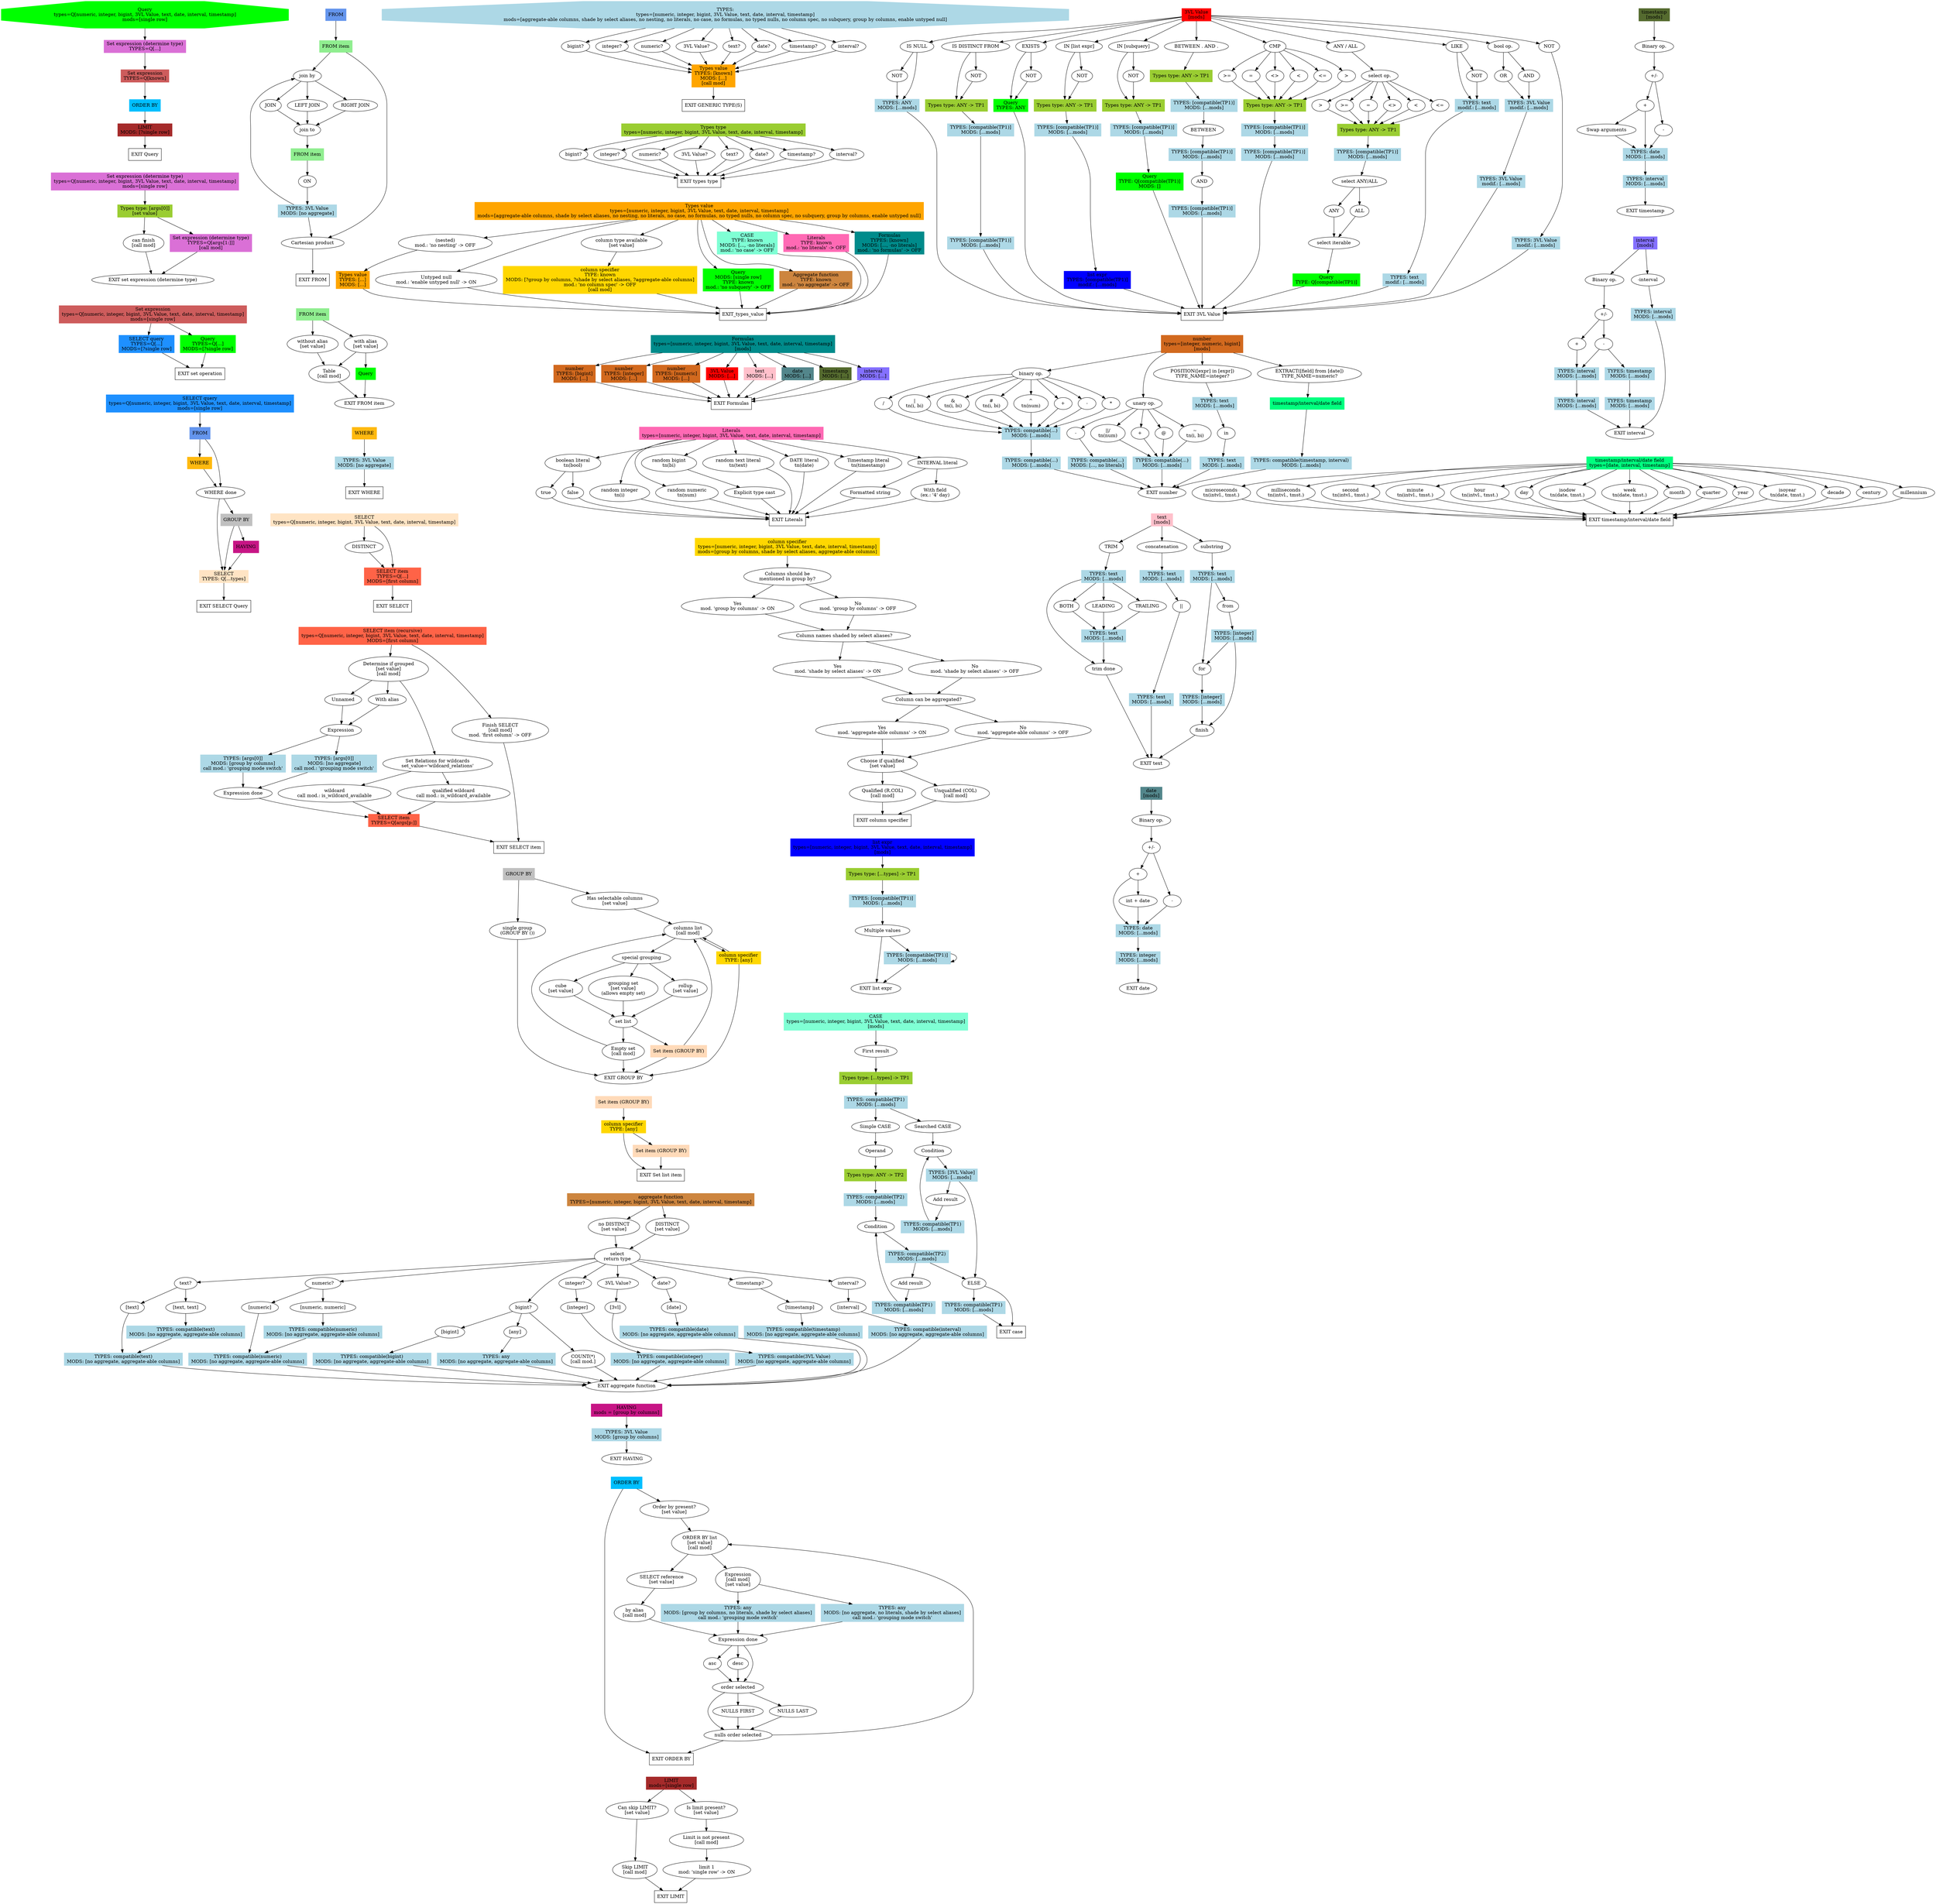 # Structure is ALWAYS as follows:
# 1. General rule is place function definitions inside their own subgraphs.
# 2. Functional node begins from the node_name node.

# 3. Function definitions & calls look as follows:
# 1) Definitions:
# subgraph def_{node_name} {
#     {node_name} [
#         TYPES="[{type_name}, ...]" (multiple type variants can be choosen, none can be choosen)
#         MODS="[{mod_name}, ...]"
#         uses_wrapped_types="true" (whether to wrap types into the subgraph's type, if subgraph has an inner type)
#         ...
#     ]
#     EXIT_{node_name} [label="EXIT {node_label}"]
#     ...
# }
# 2) Calls (execution will move to a root of a different subgraph):
#     call{caller_num}_{node_name} [
#         TYPES="[{type_name}, ...]" OR "[any]" OR "[known]" OR "[compatible]" OR "[...]" (passes all argument types further),
#         MODS="[{mod_name}, ...]" OR "[...]" (passes all argument modifiers further),
#         ...
#     ]
#
# TYPE, TYPES and MOD in definitions are only for type-checking.
# All specified types of modifiers (TYPE, TYPES, MOD) are required to be passed by caller.
# If TYPES="[any]", all types are selected.
# If TYPES="[compatible]" or TYPES="[known]", the types are popped from the reprective stacks.
# from the respective stacks

# 4. Typed node (with a question mark at the end in definition label):
# {node_name} [TYPE_NAME="type_name"]
# TYPE_NAME is the name of a type listed in function declaration.
# The node will be turned off or on respective to the types passed to function call.

# 4.1 A node with a modifier
# {node_name} [modifier="[trig_name]", modifier_mode="on"/"off"]
# if `modifier` is present in the modifiers, turn the node on or off according to the modifier_mode.

# 4.2 A node with a call modifier
# {node_name} [call_modifier="[call_trig_name]"]
# if the function corresponding to call_trig_name returns true (handler registered in code),
# the node is on. Otherwise, it is off.

# 5. Exit a callable node:
# EXIT_{node_name} [label="EXIT {node_label}"]

# 6. Call a callable node with params:
# call{caller_num}_{node_name} [TYPES={...}, MODS={...}, ...]
# ... -> call...
# there can be multiple callers, so each caller should have a unique id
# values of TYPES and MOD are exact mathes to those in definition

# 7. Call a callable node without params:
# call{caller_num}_{node_name} [...]
# ... -> call...

# 8. These are ignored:
# 1) ... -> ... [color=none]
# 2) Graphviz params in [] (label, shape...)

# 9. Define a node before referencing it:
# FROM []
# Query -> FROM

# 10. Don't do this:
# ... -> ... -> ...

# 11. subgraph ignore {} is completely ignored

# 12. Do NOT use block comments /* */

# 13 [temporary]. Mark nodes that will generate a literal value with 100%
# probability as node[literal="t"]

# 14. To use modifiers provided in arguments, mark a node with modifier="MOD. NAME", modifier_mode="off" / modifier_mode="on"

digraph G {
    subgraph def_Query {
        Query [TYPES="Q[numeric, integer, bigint, 3VL Value, text, date, interval, timestamp]", MODS="[single row]", label="Query\ntypes=Q[numeric, integer, bigint, 3VL Value, text, date, interval, timestamp]\nmods=[single row]", shape=octagon, style=filled, color=green]
        EXIT_Query [label="EXIT Query", shape=rectangle]

        call1_set_expression_determine_type [TYPES="Q[...]", label="Set expression (determine type)\nTYPES=Q[...]", shape=rectangle, color=orchid, style=filled]
        Query -> call1_set_expression_determine_type

        call0_set_expression [TYPES="Q[known]", label="Set expression\nTYPES=Q[known]", shape=rectangle, color=indianred, style=filled]
        call1_set_expression_determine_type -> call0_set_expression

        call0_ORDER_BY [label="ORDER BY", shape=rectangle, style=filled, color=deepskyblue]
        call0_set_expression -> call0_ORDER_BY

        call0_LIMIT [label="LIMIT\nMODS: [?single row]", MODS="[?single row]", shape=rectangle, style=filled, color=brown]
        call0_ORDER_BY -> call0_LIMIT
        call0_LIMIT -> EXIT_Query
    }

    subgraph def_set_expression_determine_type {
        set_expression_determine_type [TYPES="Q[numeric, integer, bigint, 3VL Value, text, date, interval, timestamp]", MODS="[single row]", label="Set expression (determine type)\ntypes=Q[numeric, integer, bigint, 3VL Value, text, date, interval, timestamp]\nmods=[single row]", shape=rectangle, style=filled, color=orchid]
        EXIT_set_expression_determine_type [label="EXIT set expression (determine type)"]

        call9_types_type [TYPES="[known]", label="Types type: [args[0]]\n[set value]", shape=rectangle, color=yellowgreen, style=filled, set_value="QueryTypeNotExhaustedValue"]
        set_expression_determine_type -> call9_types_type

        set_expression_determine_type_can_finish [label="can finish\n[call mod]", call_modifier="QueryTypeNotExhaustedModifier"]
        call9_types_type -> set_expression_determine_type_can_finish
        set_expression_determine_type_can_finish -> EXIT_set_expression_determine_type

        call0_set_expression_determine_type [TYPES="Q[known]", label="Set expression (determine type)\nTYPES=Q[args[1:]]]\n[call mod]", call_modifier="QueryTypeNotExhaustedModifier", shape=rectangle, style=filled, color=orchid]
        call9_types_type -> call0_set_expression_determine_type
        call0_set_expression_determine_type -> EXIT_set_expression_determine_type
    }

    subgraph def_set_expression {
        set_expression [TYPES="Q[numeric, integer, bigint, 3VL Value, text, date, interval, timestamp]", MODS="[single row, no union except, no intersect]", label="Set expression\ntypes=Q[numeric, integer, bigint, 3VL Value, text, date, interval, timestamp]\nmods=[single row]", shape=rectangle, style=filled, color=indianred]
        EXIT_set_expression [label="EXIT set operation", shape=rectangle]

        call0_SELECT_query [TYPES="Q[...]", MODS="[?single row]", label="SELECT query\nTYPES=Q[...]\nMODS=[?single row]", shape=rectangle, color=dodgerblue, style=filled]
        set_expression -> call0_SELECT_query
        call0_SELECT_query -> EXIT_set_expression

        call7_Query [TYPES="Q[...]", MODS="[?single row]", label="Query\nTYPES=Q[...]\nMODS=[?single row]", shape=rectangle, style=filled, color=green]
        set_expression -> call7_Query
        call7_Query -> EXIT_set_expression

        // // manage operation precedence entirely in graph:
        // // if we have union or except, we forbid [union, except] on the right.
        // // Only intersect is stronger and can be placed on the right, but left can have anything
        // // if we have intersect, none are stronger, so we forbid [union, except, intersect] on the right
        // // and [union, except] on the left, since intersect can still be placed on the left.

        // // leftmost query type is returned as a result.

        // set_expression_set_operation [label="Set operation\nmod.: 'single row' -> OFF", modifier="single row", modifier_mode="off"]
        // set_expression -> set_expression_set_operation

        // call5_Query [TYPES="Q[...]", label="Query\nTYPES=Q[...]", shape=rectangle, style=filled, color=green]
        // call6_Query [TYPES="Q[...]", label="Query\nTYPES=Q[...]", shape=rectangle, style=filled, color=green]
        // call5_Query -> call6_Query
        // call6_Query -> EXIT_set_expression

        // call3_set_expression [TYPES="Q[...]", MODS="[no union except]" label="Set operation\nTYPES=Q[...]\nMODS=[no union except]", shape=rectangle, color=indianred, style=filled]
        // call3_set_expression -> call6_Query
        // call4_set_expression [TYPES="Q[...]", MODS="[no union except, no intersect]", label="Set operation\nTYPES=Q[...]\nMODS=[no union except, no intersect]", shape=rectangle, color=indianred, style=filled]
        // call3_set_expression -> call4_set_expression
        // call4_set_expression -> EXIT_set_expression

        // query_set_op_intersect [label="intersect\nmod.: 'no intersect' -> OFF", modifier="no intersect", modifier_mode="off"]
        // set_expression_set_operation -> query_set_op_intersect
        // query_set_op_intersect -> call3_set_expression
        // query_set_op_intersect -> call5_Query

        // call2_set_expression [TYPES="Q[...]", MODS="[]" label="Set operation\nTYPES=Q[...]\nMODS=[]", shape=rectangle, color=indianred, style=filled]
        // call2_set_expression -> call6_Query
        // call5_set_expression [TYPES="Q[...]", MODS="[no union except]", label="Set operation\nTYPES=Q[...]\nMODS=[no union except]", shape=rectangle, color=indianred, style=filled]
        // call2_set_expression -> call5_set_expression
        // call5_set_expression -> EXIT_set_expression

        // query_set_op_union [label="union\nmod.: 'no union except' -> OFF", modifier="no union except", modifier_mode="off"]
        // set_expression_set_operation -> query_set_op_union
        // query_set_op_union -> call2_set_expression
        // query_set_op_union -> call5_Query

        // query_set_op_except [label="except\nmod.: 'no union except' -> OFF", modifier="no union except", modifier_mode="off"]
        // set_expression_set_operation -> query_set_op_except
        // query_set_op_except -> call2_set_expression
        // query_set_op_except -> call5_Query

        // query_set_op_intersect -> set_expression_set_operation_select_exprs
        // set_expression_set_operation -> query_set_op_union
        // query_set_op_union -> set_expression_set_operation_select_exprs
        // set_expression_set_operation -> query_set_op_except
        // query_set_op_except -> set_expression_set_operation_select_exprs
    }

    subgraph def_SELECT_query {
        SELECT_query [TYPES="Q[numeric, integer, bigint, 3VL Value, text, date, interval, timestamp]", MODS="[single row]", label="SELECT query\ntypes=Q[numeric, integer, bigint, 3VL Value, text, date, interval, timestamp]\nmods=[single row]", shape=rectangle, style=filled, color=dodgerblue]
        EXIT_SELECT_query [label="EXIT SELECT Query", shape=rectangle]

        call0_FROM [label="FROM", shape=rectangle, color=cornflowerblue, style=filled]
        SELECT_query -> call0_FROM

        call0_WHERE [label="WHERE", shape=rectangle, style=filled, color=darkgoldenrod1]
        call0_FROM -> call0_WHERE

        WHERE_done [label="WHERE done"]
        call0_FROM -> WHERE_done
        call0_WHERE -> WHERE_done

        call0_SELECT [label="SELECT\nTYPES: Q[...types]", TYPES="Q[...]", shape=rectangle, style=filled, color=bisque]
        WHERE_done -> call0_SELECT
        call0_SELECT -> EXIT_SELECT_query
        
        call0_GROUP_BY [label="GROUP BY", shape=rectangle, style=filled, color=gray]
        WHERE_done -> call0_GROUP_BY
        call0_GROUP_BY -> call0_SELECT

        call0_HAVING [label="HAVING", shape=rectangle, style=filled, color=mediumvioletred]
        call0_GROUP_BY -> call0_HAVING
        call0_HAVING -> call0_SELECT
    }

    subgraph def_FROM {
        FROM [shape=rectangle, color=cornflowerblue, style=filled]
        EXIT_FROM [label="EXIT FROM", shape=rectangle]

        // FROM -> EXIT_FROM

        call0_FROM_item [label="FROM item", shape=rectangle, style=filled, color=lightgreen]
        FROM -> call0_FROM_item

        FROM_join_by [label="join by"]
        call0_FROM_item -> FROM_join_by

        FROM_join_to [label="join to"]

        FROM_join_join [label="JOIN"]
        FROM_join_by -> FROM_join_join
        FROM_join_join -> FROM_join_to
        FROM_left_join [label="LEFT JOIN"]
        FROM_join_by -> FROM_left_join
        FROM_left_join -> FROM_join_to
        FROM_right_join [label="RIGHT JOIN"]
        FROM_join_by -> FROM_right_join
        FROM_right_join -> FROM_join_to
        // Reason for turning off: FULL JOIN is only supported with merge-joinable or hash-joinable join conditions
        // To turn this on, you have to provide 'no subquery' and possibly other mods to 'on' in case of full outer join
        // FROM_full_join [label="FULL JOIN"]
        // FROM_join_by -> FROM_full_join
        // FROM_full_join -> FROM_join_to

        FROM_join_on [label="ON"]
        call1_FROM_item [label="FROM item", shape=rectangle, style=filled, color=lightgreen]
        FROM_join_to -> call1_FROM_item
        call1_FROM_item -> FROM_join_on

        call83_types [TYPES="[3VL Value]", MODS="[no aggregate]", label="TYPES: 3VL Value\nMODS: [no aggregate]", shape=rectangle, style=filled, color=lightblue]
        FROM_join_on -> call83_types
        call83_types -> FROM_join_by

        FROM_cartesian_product [label="Cartesian product"]
        FROM_cartesian_product -> EXIT_FROM
        call0_FROM_item -> FROM_cartesian_product
        // FROM_cartesian_product -> call0_FROM_item
        call83_types -> FROM_cartesian_product
    }

    subgraph def_FROM_item {
        FROM_item [label="FROM item", shape=rectangle, style=filled, color=lightgreen]
        EXIT_FROM_item [label="EXIT FROM item"]

        FROM_item_alias [label="with alias\n[set value]", set_value="available_table_names"]
        FROM_item -> FROM_item_alias

        FROM_item_no_alias [label="without alias\n[set value]", set_value="available_table_names"]
        FROM_item -> FROM_item_no_alias

        FROM_item_table [label="Table\n[call mod]", call_modifier="from_table_names_available"]
        FROM_item_no_alias -> FROM_item_table
        FROM_item_alias -> FROM_item_table
        FROM_item_table -> EXIT_FROM_item

        call0_Query [label="Query", shape=rectangle, TYPES="Q[any]", MODS="[]", style=filled, color=green]
        FROM_item_alias -> call0_Query
        call0_Query -> EXIT_FROM_item
    }

    subgraph def_WHERE {
        WHERE [label="WHERE", shape=rectangle, style=filled, color=darkgoldenrod1]
        EXIT_WHERE [label="EXIT WHERE", shape=rectangle]

        call53_types [TYPES="[3VL Value]", MODS="[no aggregate]", label="TYPES: 3VL Value\nMODS: [no aggregate]", shape=rectangle, style=filled, color=lightblue]
        WHERE -> call53_types
        call53_types -> EXIT_WHERE
    }

    subgraph def_SELECT {
        SELECT [TYPES="Q[numeric, integer, bigint, 3VL Value, text, date, interval, timestamp]", MODS="[]", label="SELECT\ntypes=Q[numeric, integer, bigint, 3VL Value, text, date, interval, timestamp]", shape=rectangle, style=filled, color=bisque]
        EXIT_SELECT [label="EXIT SELECT", shape=rectangle]

        SELECT_DISTINCT [label="DISTINCT"]
        SELECT -> SELECT_DISTINCT

        call0_SELECT_item [TYPES="Q[...]", MODS="[first column]", label="SELECT item\nTYPES=Q[...]\nMODS=[first column]", shape=rectangle, style=filled, color=tomato]

        SELECT_DISTINCT -> call0_SELECT_item
        SELECT -> call0_SELECT_item

        call0_SELECT_item -> EXIT_SELECT
    }

    subgraph def_SELECT_item {
        SELECT_item [TYPES="Q[numeric, integer, bigint, 3VL Value, text, date, interval, timestamp]", MODS="[first column]", label="SELECT item (recursive)\ntypes=Q[numeric, integer, bigint, 3VL Value, text, date, interval, timestamp]\nMODS=[first column]", shape=rectangle, style=filled, color=tomato]
        EXIT_SELECT_item [label="EXIT SELECT item", shape=rectangle]

        SELECT_item_grouping_enabled [label="Determine if grouped\n[set value]\n[call mod]", set_value="grouping_enabled", call_modifier="CanAddMoreColumnsModifier"]
        SELECT_item -> SELECT_item_grouping_enabled

        SELECT_item_can_finish [label="Finish SELECT\n[call mod]\nmod. 'first column' -> OFF", call_modifier="CanAddMoreColumnsModifier", modifier="first column", modifier_mode="off"]
        SELECT_item -> SELECT_item_can_finish
        SELECT_item_can_finish -> EXIT_SELECT_item

        // no longer the first column
        call1_SELECT_item [TYPES="Q[known]", MODS="[]", label="SELECT item\nTYPES=Q[args[p:]]", shape=rectangle, style=filled, color=tomato]
        call1_SELECT_item -> EXIT_SELECT_item

        SELECT_unnamed_expr [label="Unnamed"]
        SELECT_expr_with_alias [label="With alias"]
        SELECT_item_grouping_enabled -> SELECT_unnamed_expr
        SELECT_item_grouping_enabled -> SELECT_expr_with_alias

        select_expr [label="Expression"]
        SELECT_unnamed_expr -> select_expr
        SELECT_expr_with_alias -> select_expr
        select_expr_done [label="Expression done"]
        select_expr_done -> call1_SELECT_item
        call73_types [label="TYPES: [args[0]]\nMODS: [group by columns]\ncall mod.: 'grouping mode switch'", TYPES="[known]", MODS="[group by columns]", call_modifier="grouping mode switch", shape=rectangle, style=filled, color=lightblue]
        select_expr -> call73_types
        call73_types -> select_expr_done
        call54_types [label="TYPES: [args[0]]\nMODS: [no aggregate]\ncall mod.: 'grouping mode switch'", TYPES="[known]", MODS="[no aggregate]", call_modifier="grouping mode switch", shape=rectangle, style=filled, color=lightblue]
        select_expr -> call54_types
        call54_types -> select_expr_done

        SELECT_tables_eligible_for_wildcard [label="Set Relations for wildcards\nset_value='wildcard_relations'", set_value="wildcard_relations"]
        SELECT_item_grouping_enabled -> SELECT_tables_eligible_for_wildcard

        SELECT_wildcard [label="wildcard\ncall mod.: is_wildcard_available", call_modifier="is_wildcard_available"]
        SELECT_tables_eligible_for_wildcard -> SELECT_wildcard
        SELECT_wildcard -> call1_SELECT_item

        SELECT_qualified_wildcard [label="qualified wildcard\ncall mod.: is_wildcard_available", call_modifier="is_wildcard_available"]
        SELECT_tables_eligible_for_wildcard -> SELECT_qualified_wildcard
        SELECT_qualified_wildcard -> call1_SELECT_item
    }

    subgraph def_GROUP_BY {
        GROUP_BY [label="GROUP BY", shape=rectangle, style=filled, color=gray]
        EXIT_GROUP_BY [label="EXIT GROUP BY"]

        group_by_single_group [label="single group\n(GROUP BY ())"]
        GROUP_BY -> group_by_single_group
        group_by_single_group -> EXIT_GROUP_BY

        has_accessible_columns [label="Has selectable columns\n[set value]", set_value="has_accessible_cols"]
        GROUP_BY -> has_accessible_columns
        grouping_column_list [label="columns list\n[call mod]", call_modifier="has_accessible_cols_mod"]
        has_accessible_columns -> grouping_column_list

        call1_column_spec [TYPES="[any]", MODS="[]", label="column specifier\nTYPE: [any]", shape=rectangle, style=filled, color=gold]
        grouping_column_list -> call1_column_spec
        call1_column_spec -> grouping_column_list
        call1_column_spec -> EXIT_GROUP_BY

        special_grouping [label="special grouping"]
        grouping_column_list -> special_grouping
        set_list [label="set list"]
        set_list_empty_allowed [label="Empty set\n[call mod]", call_modifier="empty set allowed"]
        set_list -> set_list_empty_allowed
        // set_list_empty_allowed -> set_list
        set_list_empty_allowed -> grouping_column_list
        set_list_empty_allowed -> EXIT_GROUP_BY

        grouping_rollup [label="rollup\n[set value]", set_value="is_grouping_sets"]
        special_grouping -> grouping_rollup
        grouping_rollup -> set_list

        grouping_cube [label="cube\n[set value]", set_value="is_grouping_sets"]
        special_grouping -> grouping_cube
        grouping_cube -> set_list

        grouping_set [label="grouping set\n[set value]\n(allows empty set)", set_value="is_grouping_sets"]
        special_grouping -> grouping_set
        grouping_set -> set_list

        call1_set_item [label="Set item (GROUP BY)", shape=rectangle, style=filled, color=peachpuff]
        set_list -> call1_set_item
        // call1_set_item -> set_list
        call1_set_item -> EXIT_GROUP_BY
        call1_set_item -> grouping_column_list
    }

    subgraph def_set_item {
        set_item [label="Set item (GROUP BY)", shape=rectangle, style=filled, color=peachpuff]
        EXIT_set_item [label="EXIT Set list item", shape=rectangle]
        
        call2_column_spec [TYPES="[any]", MODS="[]", label="column specifier\nTYPE: [any]", shape=rectangle, style=filled, color=gold]
        set_item -> call2_column_spec
        call2_column_spec -> EXIT_set_item

        call0_set_item [label="Set item (GROUP BY)", shape=rectangle, style=filled, color=peachpuff]
        call2_column_spec -> call0_set_item
        call0_set_item -> EXIT_set_item
    }

    subgraph def_aggregate_function {
        aggregate_function [TYPES="[numeric, integer, bigint, 3VL Value, text, date, interval, timestamp]", label="aggregate function\nTYPES=[numeric, integer, bigint, 3VL Value, text, date, interval, timestamp]", shape=rectangle, style=filled, color=peru]
        EXIT_aggregate_function [label="EXIT aggregate function"]

        aggregate_select_return_type [label="select\nreturn type"]
        aggregate_not_distinct[label="no DISTINCT\n[set value]", set_value="distinct_aggr"]
        aggregate_function -> aggregate_not_distinct
        aggregate_not_distinct -> aggregate_select_return_type
        aggregate_distinct[label="DISTINCT\n[set value]", set_value="distinct_aggr"]
        aggregate_function -> aggregate_distinct
        aggregate_distinct -> aggregate_select_return_type


        aggregate_select_type_text[TYPE_NAME="text", label="text?"]
        aggregate_select_return_type -> aggregate_select_type_text

        arg_single_text [label="[text]"]
        aggregate_select_type_text -> arg_single_text
        call63_types [TYPES="[compatible]", label="TYPES: compatible(text)\nMODS: [no aggregate, aggregate-able columns]", MODS="[no aggregate, aggregate-able columns]", shape=rectangle, style=filled, color=lightblue]
        arg_single_text -> call63_types
        call63_types -> EXIT_aggregate_function

        arg_double_text [label="[text, text]"]
        call74_types [TYPES="[compatible]", label="TYPES: compatible(text)\nMODS: [no aggregate, aggregate-able columns]", MODS="[no aggregate, aggregate-able columns]", shape=rectangle, style=filled, color=lightblue]
        aggregate_select_type_text -> arg_double_text
        arg_double_text -> call74_types
        call74_types -> call63_types


        aggregate_select_type_numeric[TYPE_NAME="numeric", label="numeric?"]
        aggregate_select_return_type -> aggregate_select_type_numeric

        arg_single_numeric [label="[numeric]"]
        aggregate_select_type_numeric -> arg_single_numeric
        call66_types [TYPES="[compatible]", label="TYPES: compatible(numeric)\nMODS: [no aggregate, aggregate-able columns]", MODS="[no aggregate, aggregate-able columns]", shape=rectangle, style=filled, color=lightblue]
        arg_single_numeric -> call66_types
        call66_types -> EXIT_aggregate_function
        
        arg_double_numeric [label="[numeric, numeric]"]
        aggregate_select_type_numeric -> arg_double_numeric   
        call68_types[TYPES="[compatible]", label="TYPES: compatible(numeric)\nMODS: [no aggregate, aggregate-able columns]", MODS="[no aggregate, aggregate-able columns]", shape=rectangle, style=filled, color=lightblue]
        arg_double_numeric -> call68_types
        call68_types -> call66_types


        aggregate_select_type_bigint[TYPE_NAME="bigint", label="bigint?"]
        aggregate_select_return_type -> aggregate_select_type_bigint

        arg_bigint [label="[bigint]"]
        aggregate_select_type_bigint -> arg_bigint
        call75_types [TYPES="[compatible]", label="TYPES: compatible(bigint)\nMODS: [no aggregate, aggregate-able columns]", MODS="[no aggregate, aggregate-able columns]", shape=rectangle, style=filled, color=lightblue]
        arg_bigint -> call75_types
        call75_types -> EXIT_aggregate_function

        arg_bigint_any [label="[any]"]
        aggregate_select_type_bigint -> arg_bigint_any
        call65_types [TYPES="[any]", label="TYPES: any\nMODS: [no aggregate, aggregate-able columns]", MODS="[no aggregate, aggregate-able columns]", shape=rectangle, style=filled, color=lightblue]
        arg_bigint_any -> call65_types
        call65_types -> EXIT_aggregate_function

        arg_star [label="COUNT(*)\n[call mod.]", call_modifier="distinct_aggr_mod"]
        aggregate_select_type_bigint -> arg_star
        arg_star -> EXIT_aggregate_function


        aggregate_select_type_integer[TYPE_NAME="integer", label="integer?"]
        aggregate_select_return_type -> aggregate_select_type_integer

        arg_integer [label="[integer]"]
        aggregate_select_type_integer -> arg_integer
        call71_types [TYPES="[compatible]", label="TYPES: compatible(integer)\nMODS: [no aggregate, aggregate-able columns]", MODS="[no aggregate, aggregate-able columns]", shape=rectangle, style=filled, color=lightblue]
        arg_integer -> call71_types
        call71_types -> EXIT_aggregate_function


        aggregate_select_type_bool[TYPE_NAME="3VL Value", label="3VL Value?"]
        aggregate_select_return_type -> aggregate_select_type_bool

        arg_single_3vl [label="[3vl]"]
        aggregate_select_type_bool -> arg_single_3vl
        call64_types [TYPES="[compatible]", label="TYPES: compatible(3VL Value)\nMODS: [no aggregate, aggregate-able columns]", MODS="[no aggregate, aggregate-able columns]", shape=rectangle, style=filled, color=lightblue]
        arg_single_3vl -> call64_types
        call64_types -> EXIT_aggregate_function


        aggregate_select_type_date [TYPE_NAME="date", label="date?"]
        aggregate_select_return_type -> aggregate_select_type_date

        arg_date [label="[date]"]
        aggregate_select_type_date -> arg_date
        call72_types [TYPES="[compatible]", label="TYPES: compatible(date)\nMODS: [no aggregate, aggregate-able columns]", MODS="[no aggregate, aggregate-able columns]", shape=rectangle, style=filled, color=lightblue]
        arg_date -> call72_types
        call72_types -> EXIT_aggregate_function


        aggregate_select_type_timestamp [TYPE_NAME="timestamp", label="timestamp?"]
        aggregate_select_return_type -> aggregate_select_type_timestamp

        arg_timestamp [label="[timestamp]"]
        aggregate_select_type_timestamp -> arg_timestamp
        call96_types [TYPES="[compatible]", label="TYPES: compatible(timestamp)\nMODS: [no aggregate, aggregate-able columns]", MODS="[no aggregate, aggregate-able columns]", shape=rectangle, style=filled, color=lightblue]
        arg_timestamp -> call96_types
        call96_types -> EXIT_aggregate_function


        aggregate_select_type_interval [TYPE_NAME="interval", label="interval?"]
        aggregate_select_return_type -> aggregate_select_type_interval

        arg_interval [label="[interval]"]
        aggregate_select_type_interval -> arg_interval
        call90_types [TYPES="[compatible]", label="TYPES: compatible(interval)\nMODS: [no aggregate, aggregate-able columns]", MODS="[no aggregate, aggregate-able columns]", shape=rectangle, style=filled, color=lightblue]
        arg_interval -> call90_types
        call90_types -> EXIT_aggregate_function
    }

    subgraph def_HAVING {
        HAVING [label="HAVING\nmods = [group by columns]", MODS="[group by columns]", shape=rectangle, style=filled, color=mediumvioletred]
        EXIT_HAVING [label="EXIT HAVING"]

        call45_types [TYPES="[3VL Value]", MODS="[group by columns]", label="TYPES: 3VL Value\nMODS: [group by columns]", shape=rectangle, style=filled, color=lightblue]
        HAVING -> call45_types
        call45_types -> EXIT_HAVING
    }

    subgraph def_ORDER_BY {
        ORDER_BY [label="ORDER BY", shape=rectangle, style=filled, color=deepskyblue]
        EXIT_ORDER_BY [label="EXIT ORDER BY", shape=rectangle]

        ORDER_BY -> EXIT_ORDER_BY

        // order by basically functions like SELECT w/o aliases
        // but no literals are allowed, and you also can
        // reference SELECT by aliases/numbers, and the priority
        // is on the SELECT, when ambiguous between select and from.

        // new state that set the value "OrderByPresentValue"
        // order_by_list should have modifier "OrderByPresentModifier"

        order_by_order_by_present [label="Order by present?\n[set value]", set_value="OrderByPresentValue"]
        ORDER_BY -> order_by_order_by_present

        order_by_list [label="ORDER BY list\n[set value]\n[call mod]", set_value="select_is_not_distinct", call_modifier="OrderByPresentModifier"]
        order_by_order_by_present -> order_by_list
        order_by_expr_done [label="Expression done"]

        order_by_select_reference [label="SELECT reference\n[set value]", set_value="select_has_accessible_columns"]
        order_by_list -> order_by_select_reference
        order_by_select_reference_by_alias [label="by alias\n[call mod]", call_modifier="select_has_accessible_columns_mod"]
        order_by_select_reference -> order_by_select_reference_by_alias
        order_by_select_reference_by_alias -> order_by_expr_done

        order_by_expr [label="Expression\n[call mod]\n[set value]", call_modifier="select_is_not_distinct_mod", set_value="grouping_enabled"]
        order_by_list -> order_by_expr

        call84_types [label="TYPES: any\nMODS: [group by columns, no literals, shade by select aliases]\ncall mod.: 'grouping mode switch'", TYPES="[any]", MODS="[group by columns, no literals, shade by select aliases]", call_modifier="grouping mode switch", shape=rectangle, style=filled, color=lightblue]
        order_by_expr -> call84_types
        call84_types -> order_by_expr_done
        call85_types [label="TYPES: any\nMODS: [no aggregate, no literals, shade by select aliases]\ncall mod.: 'grouping mode switch'", TYPES="[any]", MODS="[no aggregate, no literals, shade by select aliases]", call_modifier="grouping mode switch", shape=rectangle, style=filled, color=lightblue]
        order_by_expr -> call85_types
        call85_types -> order_by_expr_done

        order_by_order_selected [label="order selected"]
        order_by_expr_done -> order_by_order_selected
        order_by_asc [label="asc"]
        order_by_expr_done -> order_by_asc
        order_by_asc -> order_by_order_selected
        order_by_desc [label="desc"]
        order_by_expr_done -> order_by_desc
        order_by_desc -> order_by_order_selected

        order_by_nulls_order_selected [label="nulls order selected"]
        order_by_order_selected -> order_by_nulls_order_selected
        order_by_nulls_order_selected -> order_by_list
        order_by_nulls_order_selected -> EXIT_ORDER_BY
        order_by_nulls_first [label="NULLS FIRST"]
        order_by_order_selected -> order_by_nulls_first
        order_by_nulls_first -> order_by_nulls_order_selected
        order_by_nulls_last [label="NULLS LAST"]
        order_by_order_selected -> order_by_nulls_last
        order_by_nulls_last -> order_by_nulls_order_selected
    }

    subgraph def_LIMIT {
        LIMIT [MODS="[single row]", label="LIMIT\nmods=[single row]", shape=rectangle, style=filled, color=brown]
        EXIT_LIMIT [label="EXIT LIMIT", shape=rectangle]

        query_can_skip_limit_set_val [label="Can skip LIMIT?\n[set value]", set_value="can_skip_limit"]
        LIMIT -> query_can_skip_limit_set_val
        query_can_skip_limit [label="Skip LIMIT\n[call mod]", call_modifier="can_skip_limit_mod"]
        query_can_skip_limit_set_val -> query_can_skip_limit
        query_can_skip_limit -> EXIT_LIMIT

        is_limit_present [label="Is limit present?\n[set value]", set_value="LimitIsNotPresentValue"]
        LIMIT -> is_limit_present
        limit_not_present [label="Limit is not present\n[call mod]", call_modifier="LimitIsNotPresentModifier"]
        is_limit_present -> limit_not_present

        single_row_true [label="limit 1\nmod: 'single row' -> ON", modifier="single row", modifier_mode="on"]
        limit_not_present -> single_row_true
        single_row_true -> EXIT_LIMIT

        // limit_num [label="limit [num]\nmod: 'single row' -> OFF", modifier="single row", modifier_mode="off"]
        // limit_not_present -> limit_num
        // call52_types [TYPES="[integer, numeric, bigint]", MODS="[no column spec, no aggregate]", label="TYPES: [integer, numeric, bigint]\nMODS: [no column spec, no aggregate]", shape=rectangle, style=filled, color=lightblue]
        // limit_num -> call52_types
        // call52_types -> EXIT_LIMIT
    }

    subgraph def_types {
        types [TYPES="[numeric, integer, bigint, 3VL Value, text, date, interval, timestamp]", MODS="[aggregate-able columns, shade by select aliases, no nesting, no literals, no case, no formulas, no typed nulls, no column spec, no subquery, group by columns, enable untyped null, no aggregate]", label="TYPES:\ntypes=[numeric, integer, bigint, 3VL Value, text, date, interval, timestamp]\nmods=[aggregate-able columns, shade by select aliases, no nesting, no literals, no case, no formulas, no typed nulls, no column spec, no subquery, group by columns, enable untyped null]", shape=octagon, style=filled, color=lightblue]
        EXIT_types [label="EXIT GENERIC TYPE(S)", shape=rectangle]

        call0_types_value [TYPES="[known]", MODS="[...]", label="Types value\nTYPES: [known]\nMODS: [...]\n[call mod]", call_modifier="is_column_type_available_gate", shape=rectangle, style=filled, color=orange]
        call0_types_value -> EXIT_types

        types_select_type_bigint[TYPE_NAME="bigint", label="bigint?", set_value="is_column_type_available_val"]
        types -> types_select_type_bigint
        types_select_type_bigint -> call0_types_value

        types_select_type_integer[TYPE_NAME="integer", label="integer?", set_value="is_column_type_available_val"]
        types -> types_select_type_integer
        types_select_type_integer -> call0_types_value

        types_select_type_numeric[TYPE_NAME="numeric", label="numeric?", set_value="is_column_type_available_val"]
        types -> types_select_type_numeric
        types_select_type_numeric -> call0_types_value

        types_select_type_3vl[TYPE_NAME="3VL Value", label="3VL Value?", set_value="is_column_type_available_val"]
        types -> types_select_type_3vl
        types_select_type_3vl -> call0_types_value

        types_select_type_text[TYPE_NAME="text", label="text?", set_value="is_column_type_available_val"]
        types -> types_select_type_text
        types_select_type_text -> call0_types_value

        types_select_type_date[TYPE_NAME="date", label="date?", set_value="is_column_type_available_val"]
        types -> types_select_type_date
        types_select_type_date -> call0_types_value

        types_select_type_timestamp[TYPE_NAME="timestamp", label="timestamp?", set_value="is_column_type_available_val"]
        types -> types_select_type_timestamp
        types_select_type_timestamp -> call0_types_value

        types_select_type_interval[TYPE_NAME="interval", label="interval?", set_value="is_column_type_available_val"]
        types -> types_select_type_interval
        types_select_type_interval -> call0_types_value
    }

    subgraph def_types_type {
        types_type [TYPES="[numeric, integer, bigint, 3VL Value, text, date, interval, timestamp]", label="Types type\ntypes=[numeric, integer, bigint, 3VL Value, text, date, interval, timestamp]", shape=rectangle, style=filled, color=yellowgreen]
        EXIT_types_type [label="EXIT types type", shape=rectangle]

        types_type_bigint[TYPE_NAME="bigint", label="bigint?"]
        types_type -> types_type_bigint
        types_type_bigint -> EXIT_types_type

        types_type_integer[TYPE_NAME="integer", label="integer?"]
        types_type -> types_type_integer
        types_type_integer -> EXIT_types_type

        types_type_numeric[TYPE_NAME="numeric", label="numeric?"]
        types_type -> types_type_numeric
        types_type_numeric -> EXIT_types_type

        types_type_3vl[TYPE_NAME="3VL Value", label="3VL Value?"]
        types_type -> types_type_3vl
        types_type_3vl -> EXIT_types_type

        types_type_text[TYPE_NAME="text", label="text?"]
        types_type -> types_type_text
        types_type_text -> EXIT_types_type

        types_type_date[TYPE_NAME="date", label="date?"]
        types_type -> types_type_date
        types_type_date -> EXIT_types_type

        types_type_timestamp[TYPE_NAME="timestamp", label="timestamp?"]
        types_type -> types_type_timestamp
        types_type_timestamp -> EXIT_types_type

        types_type_interval[TYPE_NAME="interval", label="interval?"]
        types_type -> types_type_interval
        types_type_interval -> EXIT_types_type
    }

    subgraph def_types_value {
        types_value [TYPES="[numeric, integer, bigint, 3VL Value, text, date, interval, timestamp]", MODS="[aggregate-able columns, shade by select aliases, no nesting, no literals, no case, no formulas, no typed nulls, no column spec, no subquery, group by columns, enable untyped null, no aggregate]", label="Types value\ntypes=[numeric, integer, bigint, 3VL Value, text, date, interval, timestamp]\nmods=[aggregate-able columns, shade by select aliases, no nesting, no literals, no case, no formulas, no typed nulls, no column spec, no subquery, group by columns, enable untyped null]", shape=rectangle, style=filled, color=orange]
        EXIT_types_value [shape=rectangle]

        types_value_nested [label="(nested)\nmod.: 'no nesting' -> OFF", modifier="no nesting", modifier_mode="off"]
        types_value -> types_value_nested
        call1_types_value [TYPES="[...]", MODS="[...]", label="Types value\nTYPES: [...]\nMODS: [...]", shape=rectangle, style=filled, color=orange]
        types_value_nested -> call1_types_value
        call1_types_value -> EXIT_types_value

        types_value_null [label="Untyped null\nmod.: 'enable untyped null' -> ON", modifier="enable untyped null", modifier_mode="on"]
        types_value -> types_value_null
        types_value_null -> EXIT_types_value

        // types_value_typed_null [label="Typed null\nmod.: 'no typed nulls' -> OFF", modifier="no typed nulls", modifier_mode="off"]
        // types_value -> types_value_typed_null
        // types_value_typed_null -> EXIT_types_value

        column_type_available [label="column type available\n[set value]", set_value="is_column_type_available_val"]
        types_value -> column_type_available
        call0_column_spec [TYPES="[known]", MODS="[?group by columns, ?shade by select aliases, ?aggregate-able columns]", modifier="no column spec", modifier_mode="off", call_modifier="is_column_type_available_gate", label="column specifier\nTYPE: known\nMODS: [?group by columns, ?shade by select aliases, ?aggregate-able columns]\nmod.: 'no column spec' -> OFF\n[call mod]", shape=rectangle, style=filled, color=gold]
        column_type_available -> call0_column_spec
        call0_column_spec -> EXIT_types_value

        call1_Query [TYPES="Q[known]", MODS="[single row]", label="Query\nMODS: [single row]\nTYPE: known\nmod.: 'no subquery' -> OFF", modifier="no subquery", modifier_mode="off", shape=rectangle, style=filled, color=green]
        types_value -> call1_Query
        call1_Query -> EXIT_types_value

        call0_aggregate_function [TYPES="[known]", modifier="no aggregate", modifier_mode="off", label="Aggregate function\nTYPE: known\nmod.: 'no aggregate' -> OFF", shape=rectangle, style=filled, color=peru]
        types_value -> call0_aggregate_function
        call0_aggregate_function -> EXIT_types_value

        call0_case [TYPES="[known]", MODS="[..., -no literals]", modifier="no case", modifier_mode="off", label="CASE\nTYPE: known\nMODS: [..., -no literals]\nmod.: 'no case' -> OFF", shape=rectangle, style=filled, color=aquamarine]
        types_value -> call0_case
        call0_case -> EXIT_types_value

        call0_literals [TYPES="[known]", modifier="no literals", modifier_mode="off", label="Literals\nTYPE: known\nmod.: 'no literals' -> OFF", shape=rectangle, style=filled, color=hotpink]
        types_value -> call0_literals
        call0_literals -> EXIT_types_value

        call0_formulas [TYPES="[known]", MODS="[..., -no literals]", modifier="no formulas", modifier_mode="off", label="Formulas\nTYPES: [known]\nMODS: [..., -no literals]\nmod.: 'no formulas' -> OFF", shape=rectangle, style=filled, color=darkcyan]
        types_value -> call0_formulas
        call0_formulas -> EXIT_types_value
    }

    subgraph def_formulas {
        formulas [label="Formulas\ntypes=[numeric, integer, bigint, 3VL Value, text, date, interval, timestamp]\n[mods]", TYPES="[numeric, integer, bigint, 3VL Value, text, date, interval, timestamp]", MODS="[]", shape=rectangle, style=filled, color=darkcyan]
        EXIT_formulas [label="EXIT Formulas", shape=rectangle]

        call2_number [label="number\nTYPES: [bigint]\nMODS: [...]", TYPE_NAME="bigint", TYPES="[bigint]", MODS="[...]", shape=rectangle, style=filled, color=chocolate]
        formulas -> call2_number
        call2_number -> EXIT_formulas

        call1_number [label="number\nTYPES: [integer]\nMODS: [...]", TYPE_NAME="integer", TYPES="[integer]", MODS="[...]", shape=rectangle, style=filled, color=chocolate]
        formulas -> call1_number
        call1_number -> EXIT_formulas

        call0_number [label="number\nTYPES: [numeric]\nMODS: [...]", TYPE_NAME="numeric", TYPES="[numeric]", MODS="[...]", shape=rectangle, style=filled, color=chocolate]
        formulas -> call0_number
        call0_number -> EXIT_formulas

        call1_VAL_3 [label="3VL Value\nMODS: [...]", MODS="[...]", TYPE_NAME="3VL Value", shape=rectangle, style=filled, color=red]
        formulas -> call1_VAL_3
        call1_VAL_3 -> EXIT_formulas

        call0_text [label="text\nMODS: [...]", MODS="[...]", TYPE_NAME="text", shape=rectangle, style=filled, color=pink]
        formulas -> call0_text
        call0_text -> EXIT_formulas

        call0_date [label="date\nMODS: [...]", MODS="[...]", TYPE_NAME="date", shape=rectangle, style=filled, color=cadetblue4]
        formulas -> call0_date
        call0_date -> EXIT_formulas

        call0_timestamp [label="timestamp\nMODS: [...]", MODS="[...]", TYPE_NAME="timestamp", shape=rectangle, style=filled, color=darkolivegreen]
        formulas -> call0_timestamp
        call0_timestamp -> EXIT_formulas

        call0_interval [label="interval\nMODS: [...]", MODS="[...]", TYPE_NAME="interval", shape=rectangle, style=filled, color=lightslateblue]
        formulas -> call0_interval
        call0_interval -> EXIT_formulas
    }

    subgraph def_literals {
        literals [label="Literals\ntypes=[numeric, integer, bigint, 3VL Value, text, date, interval, timestamp]", TYPES="[numeric, integer, bigint, 3VL Value, text, date, interval, timestamp]", shape=rectangle, style=filled, color=hotpink]
        EXIT_literals [label="EXIT Literals", shape=rectangle]

        bool_literal [label="boolean literal\ntn(bool)", TYPE_NAME="3VL Value"]
        literals -> bool_literal
        true []
        bool_literal -> true
        true -> EXIT_literals
        false []
        bool_literal -> false
        false -> EXIT_literals

        number_literal_integer [label="random integer\ntn(i)", TYPE_NAME="integer"]
        literals -> number_literal_integer
        number_literal_integer -> EXIT_literals
        number_literal_numeric [label="random numeric\ntn(num)", TYPE_NAME="numeric"]
        literals -> number_literal_numeric
        number_literal_numeric -> EXIT_literals
        number_literal_bigint [label="random bigint\ntn(bi)", TYPE_NAME="bigint"]
        literals -> number_literal_bigint
        // number_literal_bigint -> EXIT_literals

        literals_explicit_cast [label="Explicit type cast"]
        number_literal_bigint -> literals_explicit_cast
        literals_explicit_cast -> EXIT_literals

        text_literal [label="random text literal\ntn(text)", TYPE_NAME="text"]
        literals -> text_literal
        text_literal -> EXIT_literals

        date_literal [label="DATE literal\ntn(date)", TYPE_NAME="date"]
        literals -> date_literal
        date_literal -> EXIT_literals

        timestamp_literal [label="Timestamp literal\ntn(timestamp)", TYPE_NAME="timestamp"]
        literals -> timestamp_literal
        timestamp_literal -> EXIT_literals

        interval_literal [label="INTERVAL literal", TYPE_NAME="interval"]
        literals -> interval_literal
        interval_literal_format_string [label="Formatted string"]
        interval_literal -> interval_literal_format_string
        interval_literal_format_string -> EXIT_literals
        interval_literal_with_field [label="With field\n(ex.: '4' day)"]
        interval_literal -> interval_literal_with_field
        interval_literal_with_field -> EXIT_literals
    }

    subgraph def_case {
        case [TYPES="[numeric, integer, bigint, 3VL Value, text, date, interval, timestamp]", MODS="[]", label="CASE\ntypes=[numeric, integer, bigint, 3VL Value, text, date, interval, timestamp]\n[mods]", shape=rectangle, style=filled, color=aquamarine]
        EXIT_case [label="EXIT case", shape=rectangle]

        case_first_result [label="First result"]
        case -> case_first_result
        call7_types_type [TYPES="[...]", label="Types type: [...types] -> TP1", shape=rectangle, color=yellowgreen, style=filled]
        case_first_result -> call7_types_type
        call82_types [TYPES="[compatible]", label="TYPES: compatible(TP1)\nMODS: [...mods]", MODS="[...]", shape=rectangle, style=filled, color=lightblue]
        call7_types_type -> call82_types
        
        case_else [label="ELSE"]
        call81_types [TYPES="[compatible]", label="TYPES: compatible(TP1)\nMODS: [...mods]", MODS="[...]", shape=rectangle, style=filled, color=lightblue]
        case_else -> call81_types
        call81_types -> EXIT_case
        case_else -> EXIT_case

        simple_case [label="Simple CASE"]
        call82_types -> simple_case

        simple_case_operand [label="Operand"]
        simple_case -> simple_case_operand
        call8_types_type [TYPES="[any]", label="Types type: ANY -> TP2", shape=rectangle, color=yellowgreen, style=filled]
        simple_case_operand -> call8_types_type
        call78_types [TYPES="[compatible]", MODS="[...]", label="TYPES: compatible(TP2)\nMODS: [...mods]", shape=rectangle, style=filled, color=lightblue]
        call8_types_type -> call78_types

        simple_case_condition [label="Condition"]
        call78_types -> simple_case_condition
        call79_types [TYPES="[compatible]", label="TYPES: compatible(TP2)\nMODS: [...mods]", MODS="[...]", shape=rectangle, style=filled, color=lightblue]
        simple_case_condition -> call79_types
        call79_types -> case_else

        simple_case_result [label="Add result"]
        call79_types -> simple_case_result
        call80_types [TYPES="[compatible]", label="TYPES: compatible(TP1)\nMODS: [...mods]", MODS="[...]", shape=rectangle, style=filled, color=lightblue]
        simple_case_result -> call80_types
        call80_types -> simple_case_condition

        searched_case [label="Searched CASE"]
        call82_types -> searched_case

        searched_case_condition [label="Condition"]
        searched_case -> searched_case_condition
        call76_types [TYPES="[3VL Value]", label="TYPES: [3VL Value]\nMODS: [...mods]", MODS="[...]", shape=rectangle, style=filled, color=lightblue]
        searched_case_condition -> call76_types
        call76_types -> case_else

        searched_case_result [label="Add result"]
        call76_types -> searched_case_result
        call77_types [TYPES="[compatible]", label="TYPES: compatible(TP1)\nMODS: [...mods]", MODS="[...]", shape=rectangle, style=filled, color=lightblue]
        searched_case_result -> call77_types
        call77_types -> searched_case_condition
    }

    subgraph def_column_spec {
        column_spec [TYPES="[numeric, integer, bigint, 3VL Value, text, date, interval, timestamp]", MODS="[group by columns, shade by select aliases, aggregate-able columns]", label="column specifier\ntypes=[numeric, integer, bigint, 3VL Value, text, date, interval, timestamp]\nmods=[group by columns, shade by select aliases, aggregate-able columns]", shape=rectangle, style=filled, color=gold]
        EXIT_column_spec [label="EXIT column specifier", shape=rectangle]

        column_spec_mentioned_in_group_by [label="Columns should be\nmentioned in group by?"]
        column_spec -> column_spec_mentioned_in_group_by
        column_spec_mentioned_in_group_by_yes [label="Yes\nmod. 'group by columns' -> ON", modifier="group by columns", modifier_mode="on"]
        column_spec_mentioned_in_group_by -> column_spec_mentioned_in_group_by_yes
        column_spec_mentioned_in_group_by_no [label="No\nmod. 'group by columns' -> OFF", modifier="group by columns", modifier_mode="off"]
        column_spec_mentioned_in_group_by -> column_spec_mentioned_in_group_by_no

        column_spec_shaded_by_select [label="Column names shaded by select aliases?"]
        column_spec_mentioned_in_group_by_yes -> column_spec_shaded_by_select
        column_spec_mentioned_in_group_by_no -> column_spec_shaded_by_select
        column_spec_shaded_by_select_yes [label="Yes\nmod. 'shade by select aliases' -> ON", modifier="shade by select aliases", modifier_mode="on"]
        column_spec_shaded_by_select -> column_spec_shaded_by_select_yes
        column_spec_shaded_by_select_no [label="No\nmod. 'shade by select aliases' -> OFF", modifier="shade by select aliases", modifier_mode="off"]
        column_spec_shaded_by_select -> column_spec_shaded_by_select_no

        column_spec_aggregatable_columns [label="Column can be aggregated?"]
        column_spec_shaded_by_select_yes -> column_spec_aggregatable_columns
        column_spec_shaded_by_select_no -> column_spec_aggregatable_columns
        column_spec_aggregatable_columns_yes [label="Yes\nmod. 'aggregate-able columns' -> ON", modifier="aggregate-able columns", modifier_mode="on"]
        column_spec_aggregatable_columns -> column_spec_aggregatable_columns_yes
        column_spec_aggregatable_columns_no [label="No\nmod. 'aggregate-able columns' -> OFF", modifier="aggregate-able columns", modifier_mode="off"]
        column_spec_aggregatable_columns -> column_spec_aggregatable_columns_no

        column_spec_choose_qualified [label="Choose if qualified\n[set value]", set_value="name_accessibility_of_selected_types_value"]
        column_spec_aggregatable_columns_yes -> column_spec_choose_qualified
        column_spec_aggregatable_columns_no -> column_spec_choose_qualified

        qualified_column_name [label="Qualified (R.COL)\n[call mod]", call_modifier="selected_types_accessible_by_naming_method"]
        column_spec_choose_qualified -> qualified_column_name
        qualified_column_name -> EXIT_column_spec

        unqualified_column_name [label="Unqualified (COL)\n[call mod]", call_modifier="selected_types_accessible_by_naming_method"]
        column_spec_choose_qualified -> unqualified_column_name
        unqualified_column_name -> EXIT_column_spec
    }

    subgraph def_list_expr {
        list_expr [TYPES="[numeric, integer, bigint, 3VL Value, text, date, interval, timestamp]", MODS="[]", label="list expr\ntypes=[numeric, integer, bigint, 3VL Value, text, date, interval, timestamp]\n[mods]", shape=rectangle, style=filled, color=blue]
        EXIT_list_expr[label="EXIT list expr"]

        call6_types_type [TYPES="[...]", label="Types type: [...types] -> TP1", shape=rectangle, color=yellowgreen, style=filled]
        list_expr -> call6_types_type
        call16_types [TYPES="[compatible]", MODS="[...]", label="TYPES: [compatible(TP1)]\nMODS: [...mods]", shape=rectangle, style=filled, color=lightblue]
        call6_types_type -> call16_types

        list_expr_multiple_values [label="Multiple values"]
        call16_types -> list_expr_multiple_values

        call49_types [TYPES="[compatible]", label="TYPES: [compatible(TP1)]\nMODS: [...mods]", MODS="[...]", shape=rectangle, style=filled, color=lightblue]
        list_expr_multiple_values -> call49_types
        list_expr_multiple_values -> EXIT_list_expr
        call49_types -> call49_types

        call49_types -> EXIT_list_expr
    }

    subgraph def_VAL_3 {
        VAL_3 [shape=rectangle, label="3VL Value\n[mods]", MODS="[]", style=filled, color=red]
        EXIT_VAL_3 [shape=rectangle, label="EXIT 3VL Value"]

        IsNull [label="IS NULL"]
        call55_types [TYPES="[any]", MODS="[...]", label="TYPES: ANY\nMODS: [...mods]", shape=rectangle, color=lightblue, style=filled]
        VAL_3 -> IsNull
        IsNull -> call55_types
        IsNull_not [label="NOT"]
        IsNull -> IsNull_not
        IsNull_not -> call55_types
        call55_types -> EXIT_VAL_3

        IsDistinctFrom [label="IS DISTINCT FROM"]
        VAL_3 -> IsDistinctFrom
        IsDistinctNOT [label="NOT"]
        IsDistinctFrom -> IsDistinctNOT
        call0_types_type [TYPES="[any]", label="Types type: ANY -> TP1", shape=rectangle, color=yellowgreen, style=filled]
        IsDistinctFrom -> call0_types_type
        IsDistinctNOT -> call0_types_type
        call56_types [TYPES="[compatible]", MODS="[...]", label="TYPES: [compatible(TP1)]\nMODS: [...mods]", shape=rectangle, color=lightblue, style=filled]
        call0_types_type -> call56_types
        call21_types [TYPES="[compatible]", MODS="[...]", label="TYPES: [compatible(TP1)]\nMODS: [...mods]", shape=rectangle, color=lightblue, style=filled]
        call56_types -> call21_types
        call21_types -> EXIT_VAL_3

        Exists_not [label="NOT"]
        Exists [label="EXISTS"]
        call2_Query [TYPES="Q[any]", MODS="[]", label="Query\nTYPES: ANY", shape=rectangle, style=filled, color=green]
        VAL_3 -> Exists
        Exists -> call2_Query
        call2_Query -> EXIT_VAL_3
        Exists -> Exists_not
        Exists_not -> call2_Query

        InList[label="IN [list expr]"]
        VAL_3 -> InList
        InListNot [label="NOT"]
        InList -> InListNot
        call3_types_type [TYPES="[any]", label="Types type: ANY -> TP1", shape=rectangle, color=yellowgreen, style=filled]
        InListNot -> call3_types_type
        InList -> call3_types_type
        call57_types [TYPES="[compatible]", MODS="[...]", label="TYPES: [compatible(TP1)]\nMODS: [...mods]", shape=rectangle, color=lightblue, style=filled]
        call3_types_type -> call57_types
        call1_list_expr [TYPES="[compatible]", MODS="[...]", label="list expr\nTYPES: [compatible(TP1)]\nmodif.: [...mods]", shape=rectangle, style=filled, color=blue]
        call57_types -> call1_list_expr
        call1_list_expr -> EXIT_VAL_3

        InSubquery[label="IN [subquery]"]
        VAL_3 -> InSubquery
        InSubqueryNot [label="NOT"]
        InSubquery -> InSubqueryNot
        call4_types_type [TYPES="[any]", label="Types type: ANY -> TP1", shape=rectangle, color=yellowgreen, style=filled]
        InSubquery -> call4_types_type
        InSubqueryNot -> call4_types_type
        call58_types [TYPES="[compatible]", MODS="[...]", label="TYPES: [compatible(TP1)]\nMODS: [...mods]", shape=rectangle, color=lightblue, style=filled]
        call4_types_type -> call58_types
        call3_Query [TYPES="Q[compatible]", MODS="[]", label="Query\nTYPE: Q[compatible(TP1)]\nMODS: []", shape=rectangle, style=filled, color=green]
        call58_types -> call3_Query
        call3_Query -> EXIT_VAL_3

        Between[label="BETWEEN . AND ."]
        VAL_3 -> Between
        call5_types_type [TYPES="[any]", label="Types type: ANY -> TP1", shape=rectangle, color=yellowgreen, style=filled]
        Between -> call5_types_type
        call59_types [TYPES="[compatible]", MODS="[...]", label="TYPES: [compatible(TP1)]\nMODS: [...mods]", shape=rectangle, color=lightblue, style=filled]
        call5_types_type -> call59_types
        BetweenBetween [label="BETWEEN"]
        call59_types -> BetweenBetween
        call22_types [TYPES="[compatible]", MODS="[...]", label="TYPES: [compatible(TP1)]\nMODS: [...mods]", shape=rectangle, style=filled, color=lightblue]
        BetweenBetween -> call22_types
        BetweenBetweenAnd [label="AND"]
        call22_types -> BetweenBetweenAnd
        call23_types [TYPES="[compatible]", MODS="[...]", label="TYPES: [compatible(TP1)]\nMODS: [...mods]", shape=rectangle, style=filled, color=lightblue]
        BetweenBetweenAnd -> call23_types
        call23_types -> EXIT_VAL_3

        BinaryComp[label="CMP"]
        VAL_3 -> BinaryComp
        BinaryCompEqual [label="="]
        BinaryComp -> BinaryCompEqual
        BinaryCompUnEqual [label="<>"]
        BinaryComp -> BinaryCompUnEqual
        BinaryCompLess [label="<"]
        BinaryComp -> BinaryCompLess
        BinaryCompLessEqual [label="<="]
        BinaryComp -> BinaryCompLessEqual
        BinaryCompGreater [label=">"]
        BinaryComp -> BinaryCompGreater
        BinaryCompGreaterEqual [label=">="]
        BinaryComp -> BinaryCompGreaterEqual
        call1_types_type [TYPES="[any]", label="Types type: ANY -> TP1", shape=rectangle, color=yellowgreen, style=filled]
        BinaryCompEqual -> call1_types_type
        BinaryCompUnEqual -> call1_types_type
        BinaryCompLess -> call1_types_type
        BinaryCompLessEqual -> call1_types_type
        BinaryCompGreater -> call1_types_type
        BinaryCompGreaterEqual -> call1_types_type
        call60_types [TYPES="[compatible]", MODS="[...]", label="TYPES: [compatible(TP1)]\nMODS: [...mods]", shape=rectangle, style=filled, color=lightblue]
        call1_types_type -> call60_types
        call24_types [TYPES="[compatible]", MODS="[...]", label="TYPES: [compatible(TP1)]\nMODS: [...mods]", shape=rectangle, style=filled, color=lightblue]
        call60_types -> call24_types
        call24_types -> EXIT_VAL_3

        AnyAll[label="ANY / ALL"]
        VAL_3 -> AnyAll
        //
        AnyAllSelectOp[label="select op."]
        AnyAll -> AnyAllSelectOp
        call2_types_type [TYPES="[any]", label="Types type: ANY -> TP1", shape=rectangle, color=yellowgreen, style=filled]
        AnyAllEqual [label="="]
        AnyAllSelectOp -> AnyAllEqual
        AnyAllEqual -> call2_types_type
        AnyAllUnEqual [label="<>"]
        AnyAllSelectOp -> AnyAllUnEqual
        AnyAllUnEqual -> call2_types_type
        AnyAllLess [label="<"]
        AnyAllSelectOp -> AnyAllLess
        AnyAllLess -> call2_types_type
        AnyAllLessEqual [label="<="]
        AnyAllSelectOp -> AnyAllLessEqual
        AnyAllLessEqual -> call2_types_type
        AnyAllGreater [label=">"]
        AnyAllSelectOp -> AnyAllGreater
        AnyAllGreater -> call2_types_type
        AnyAllGreaterEqual [label=">="]
        AnyAllSelectOp -> AnyAllGreaterEqual
        AnyAllGreaterEqual -> call2_types_type
        //
        call61_types [TYPES="[compatible]", MODS="[...]", label="TYPES: [compatible(TP1)]\nMODS: [...mods]", shape=rectangle, color=lightblue, style=filled]
        call2_types_type -> call61_types
        AnyAllAnyAll[label="select ANY/ALL"]
        call61_types -> AnyAllAnyAll 
        AnyAllAnyAllAny[label="ANY"]
        AnyAllAnyAll -> AnyAllAnyAllAny
        AnyAllAnyAllAll[label="ALL"]
        AnyAllAnyAll -> AnyAllAnyAllAll
        //
        AnyAllSelectIter[label="select iterable"]
        AnyAllAnyAllAny -> AnyAllSelectIter
        AnyAllAnyAllAll -> AnyAllSelectIter
        call4_Query [TYPES="Q[compatible]", MODS="[]", label="Query\nTYPE: Q[compatible(TP1)]", shape=rectangle, style=filled, color=green]
        AnyAllSelectIter -> call4_Query
        call4_Query -> EXIT_VAL_3

        BinaryStringLike[label="LIKE"]
        VAL_3 -> BinaryStringLike
        BinaryStringLikeNot [label="NOT"]
        BinaryStringLike -> BinaryStringLikeNot
        call25_types [MODS="[...]", TYPES="[text]", label="TYPES: text\nmodif.: [...mods]", shape=rectangle, style=filled, color=lightblue]
        BinaryStringLike -> call25_types
        BinaryStringLikeNot -> call25_types
        call26_types [MODS="[...]", TYPES="[text]", label="TYPES: text\nmodif.: [...mods]", shape=rectangle, style=filled, color=lightblue]
        call25_types -> call26_types
        call26_types -> EXIT_VAL_3

        BinaryBooleanOpV3[label="bool op."]
        VAL_3 -> BinaryBooleanOpV3
        BinaryBooleanOpV3AND [label="AND"]
        BinaryBooleanOpV3 -> BinaryBooleanOpV3AND
        BinaryBooleanOpV3OR [label="OR"]
        BinaryBooleanOpV3 -> BinaryBooleanOpV3OR
        call27_types [MODS="[...]", TYPES="[3VL Value]", label="TYPES: 3VL Value\nmodif.: [...mods]", shape=rectangle, style=filled, color=lightblue]
        BinaryBooleanOpV3AND -> call27_types
        BinaryBooleanOpV3OR -> call27_types
        call28_types [MODS="[...]", TYPES="[3VL Value]", label="TYPES: 3VL Value\nmodif.: [...mods]", shape=rectangle, style=filled, color=lightblue]
        call27_types -> call28_types
        call28_types -> EXIT_VAL_3

        UnaryNot_VAL_3[label="NOT"]
        call30_types [MODS="[...]", TYPES="[3VL Value]", label="TYPES: 3VL Value\nmodif.: [...mods]", shape=rectangle, style=filled, color=lightblue]
        VAL_3 -> UnaryNot_VAL_3
        UnaryNot_VAL_3 -> call30_types
        call30_types -> EXIT_VAL_3
    }

    subgraph def_number {
        number [shape=rectangle, label="number\ntypes=[integer, numeric, bigint]\n[mods]", TYPES="[integer, numeric, bigint]", MODS="[]", style=filled, color=chocolate]
        EXIT_number [label="EXIT number"]

        BinaryNumberOp[label="binary op."]
        number -> BinaryNumberOp
        call47_types [TYPES="[compatible]", MODS="[...]", label="TYPES: compatible(...)\nMODS: [...mods]", shape=rectangle, style=filled, color=lightblue]
        binary_number_plus [label="+"]
        BinaryNumberOp -> binary_number_plus
        binary_number_plus -> call47_types
        binary_number_minus [label="-"]
        BinaryNumberOp -> binary_number_minus
        binary_number_minus -> call47_types
        binary_number_mul [label="*"]
        BinaryNumberOp -> binary_number_mul
        binary_number_mul -> call47_types
        binary_number_div [label="/"]
        BinaryNumberOp -> binary_number_div
        binary_number_div -> call47_types
        binary_number_bin_or [label="|\ntn(i, bi)", TYPE_NAME="[integer, bigint]"]
        BinaryNumberOp -> binary_number_bin_or
        binary_number_bin_or -> call47_types
        binary_number_bin_and [label="&\ntn(i, bi)", TYPE_NAME="[integer, bigint]"]
        BinaryNumberOp -> binary_number_bin_and
        binary_number_bin_and -> call47_types
        binary_number_bin_xor [label="#\ntn(i, bi)", TYPE_NAME="[integer, bigint]"]
        BinaryNumberOp -> binary_number_bin_xor
        binary_number_bin_xor -> call47_types
        binary_number_exp [label="^\ntn(num)", TYPE_NAME="numeric"]
        BinaryNumberOp -> binary_number_exp
        binary_number_exp -> call47_types
        call48_types [TYPES="[compatible]", MODS="[...]", label="TYPES: compatible(...)\nMODS: [...mods]", shape=rectangle, style=filled, color=lightblue]
        call47_types -> call48_types
        call48_types -> EXIT_number

        UnaryNumberOp [label="unary op."]
        call1_types [TYPES="[compatible]", MODS="[...]", label="TYPES: compatible(...)\nMODS: [...mods]", shape=rectangle, style=filled, color=lightblue]
        number -> UnaryNumberOp
        unary_number_plus[label="+"]
        UnaryNumberOp -> unary_number_plus
        unary_number_plus -> call1_types
        unary_number_abs [label="@"]
        UnaryNumberOp -> unary_number_abs
        unary_number_abs -> call1_types
        unary_number_bin_not [label="~\ntn(i, bi)", TYPE_NAME="[integer, bigint]"]
        UnaryNumberOp -> unary_number_bin_not
        unary_number_bin_not -> call1_types
        // unary_number_sq_root [label="|/\ntn(num)", TYPE_NAME="numeric"]
        // UnaryNumberOp -> unary_number_sq_root
        // unary_number_sq_root -> call1_types
        unary_number_cub_root [label="||/\ntn(num)", TYPE_NAME="numeric"]
        UnaryNumberOp -> unary_number_cub_root
        unary_number_cub_root -> call1_types
        call1_types -> EXIT_number
        // postgres treats -3 like a literal, but parser treats it like - and 1
        // so we take "-" to actual literals generation. But the expression '-' (like in "-(4 + 1)") is here
        call89_types [TYPES="[compatible]", MODS="[..., no literals]", label="TYPES: compatible(...)\nMODS: [..., no literals]", shape=rectangle, style=filled, color=lightblue]
        unary_number_minus[label="-"]
        UnaryNumberOp -> unary_number_minus
        unary_number_minus -> call89_types
        call89_types -> EXIT_number

        number_string_position [label="POSITION([expr] in [expr])\nTYPE_NAME=integer?", TYPE_NAME="integer"]
        number -> number_string_position
        call2_types [TYPES="[text]", MODS="[...]", label="TYPES: text\nMODS: [...mods]", shape=rectangle, style=filled, color=lightblue]
        number_string_position -> call2_types
        string_position_in [label="in"]
        call2_types -> string_position_in
        call3_types [TYPES="[text]", MODS="[...]", label="TYPES: text\nMODS: [...mods]", shape=rectangle, style=filled, color=lightblue]
        string_position_in -> call3_types
        call3_types -> EXIT_number

        number_extract_field_from_date [label="EXTRACT([field] from [date])\nTYPE_NAME=numeric?", TYPE_NAME="numeric"]
        number -> number_extract_field_from_date
        call0_select_datetime_field [label="timestamp/interval/date field", shape=rectangle, style=filled, color=springgreen]
        number_extract_field_from_date -> call0_select_datetime_field
        call97_types [TYPES="[compatible]", MODS="[...]", label="TYPES: compatible(timestamp, interval)\nMODS: [...mods]", shape=rectangle, style=filled, color=lightblue]
        call0_select_datetime_field -> call97_types
        call97_types -> EXIT_number
    }

    subgraph def_text {
        text [label="text\n[mods]", MODS="[]", shape=rectangle, style=filled, color=pink]
        EXIT_text [label="EXIT text"]

        text_trim[label="TRIM"]
        text -> text_trim
        call6_types [TYPES="[text]", MODS="[...]", label="TYPES: text\nMODS: [...mods]", shape=rectangle, style=filled, color=lightblue]
        text_trim -> call6_types
        call5_types [TYPES="[text]", MODS="[...]", label="TYPES: text\nMODS: [...mods]", shape=rectangle, style=filled, color=lightblue]
        BOTH []
        call6_types -> BOTH
        BOTH -> call5_types
        LEADING []
        call6_types -> LEADING
        LEADING -> call5_types
        TRAILING []
        call6_types -> TRAILING
        TRAILING -> call5_types
        text_trim_done [label="trim done"]
        call6_types -> text_trim_done
        call5_types -> text_trim_done
        text_trim_done -> EXIT_text

        text_concat [label="concatenation"]
        text -> text_concat
        call7_types [TYPES="[text]", MODS="[...]", label="TYPES: text\nMODS: [...mods]", shape=rectangle, style=filled, color=lightblue]
        text_concat -> call7_types
        text_concat_concat [label="||"]
        call7_types -> text_concat_concat
        call8_types [TYPES="[text]", MODS="[...]", label="TYPES: text\nMODS: [...mods]", shape=rectangle, style=filled, color=lightblue]
        text_concat_concat -> call8_types
        call8_types -> EXIT_text

        text_substring[label="substring"]
        text -> text_substring
        call9_types [TYPES="[text]", MODS="[...]", label="TYPES: text\nMODS: [...mods]", shape=rectangle, style=filled, color=lightblue]
        text_substring -> call9_types
        text_substring_from [label="from"]
        text_substring_for [label="for"]
        call9_types -> text_substring_from
        call9_types -> text_substring_for
        text_substring_end [label="finish"]
        call10_types [TYPES="[integer]", MODS="[...]", label="TYPES: [integer]\nMODS: [...mods]", shape=rectangle, style=filled, color=lightblue]
        text_substring_from -> call10_types
        call10_types -> text_substring_for
        call10_types -> text_substring_end
        call11_types [TYPES="[integer]", MODS="[...]", label="TYPES: [integer]\nMODS: [...mods]", shape=rectangle, style=filled, color=lightblue]
        text_substring_for -> call11_types
        call11_types -> text_substring_end
        text_substring_end -> EXIT_text
    }

    subgraph def_date {
        date [label="date\n[mods]", MODS="[]", shape=rectangle, style=filled, color=cadetblue4]
        EXIT_date [label="EXIT date"]

        date_binary [label="Binary op."]
        date -> date_binary

        date_add_subtract [label="+/-"]
        date_binary -> date_add_subtract
        date_add_subtract_plus [label="+"]
        date_add_subtract -> date_add_subtract_plus
        date_add_subtract_minus [label="-"]
        date_add_subtract -> date_add_subtract_minus
        date_swap_arguments [label="int + date"]
        date_add_subtract_plus -> date_swap_arguments

        call86_types [TYPES="[date]", MODS="[...]", label="TYPES: date\nMODS: [...mods]", shape=rectangle, style=filled, color=lightblue]
        date_add_subtract_minus -> call86_types
        date_add_subtract_plus -> call86_types
        date_swap_arguments -> call86_types

        call88_types [TYPES="[integer]", MODS="[...]", label="TYPES: integer\nMODS: [...mods]", shape=rectangle, style=filled, color=lightblue]
        call86_types -> call88_types
        call88_types -> EXIT_date
    }

    subgraph def_timestamp {
        timestamp [label="timestamp\n[mods]", MODS="[]", shape=rectangle, style=filled, color=darkolivegreen]
        EXIT_timestamp [label="EXIT timestamp"]

        timestamp_binary [label="Binary op."]
        timestamp -> timestamp_binary

        timestamp_add_subtract [label="+/-"]
        timestamp_binary -> timestamp_add_subtract

        timestamp_add_subtract_plus [label="+"]
        timestamp_add_subtract -> timestamp_add_subtract_plus
        timestamp_add_subtract_minus [label="-"]
        timestamp_add_subtract -> timestamp_add_subtract_minus
        timestamp_swap_arguments [label="Swap arguments"]
        timestamp_add_subtract_plus -> timestamp_swap_arguments

        call94_types [TYPES="[date]", MODS="[...]", label="TYPES: date\nMODS: [...mods]", shape=rectangle, style=filled, color=lightblue]
        timestamp_add_subtract_plus -> call94_types
        timestamp_add_subtract_minus -> call94_types
        timestamp_swap_arguments -> call94_types

        call95_types [TYPES="[interval]", MODS="[...]", label="TYPES: interval\nMODS: [...mods]", shape=rectangle, style=filled, color=lightblue]
        call94_types -> call95_types
        call95_types -> EXIT_timestamp
    }

    subgraph def_select_datetime_field {
        select_datetime_field [TYPES="[date, interval, timestamp]", label="timestamp/interval/date field\ntypes=[date, interval, timestamp]", shape=rectangle, style=filled, color=springgreen]
        EXIT_select_datetime_field [label="EXIT timestamp/interval/date field", shape=rectangle]
        select_datetime_field_microseconds [label="microseconds\ntn(intvl., tmst.)", TYPE_NAME="[interval, timestamp]"]
        select_datetime_field -> select_datetime_field_microseconds
        select_datetime_field_microseconds -> EXIT_select_datetime_field
        select_datetime_field_milliseconds [label="milliseconds\ntn(intvl., tmst.)", TYPE_NAME="[interval, timestamp]"]
        select_datetime_field -> select_datetime_field_milliseconds
        select_datetime_field_milliseconds -> EXIT_select_datetime_field
        select_datetime_field_second [label="second\ntn(intvl., tmst.)", TYPE_NAME="[interval, timestamp]"]
        select_datetime_field -> select_datetime_field_second
        select_datetime_field_second -> EXIT_select_datetime_field
        select_datetime_field_minute [label="minute\ntn(intvl., tmst.)", TYPE_NAME="[interval, timestamp]"]
        select_datetime_field -> select_datetime_field_minute
        select_datetime_field_minute -> EXIT_select_datetime_field
        select_datetime_field_hour [label="hour\ntn(intvl., tmst.)", TYPE_NAME="[interval, timestamp]"]
        select_datetime_field -> select_datetime_field_hour
        select_datetime_field_hour -> EXIT_select_datetime_field
        select_datetime_field_day [label="day"]
        select_datetime_field -> select_datetime_field_day
        select_datetime_field_day -> EXIT_select_datetime_field
        select_datetime_field_isodow [label="isodow\ntn(date, tmst.)", TYPE_NAME="[date, timestamp]"]
        select_datetime_field -> select_datetime_field_isodow
        select_datetime_field_isodow -> EXIT_select_datetime_field
        select_datetime_field_week [label="week\ntn(date, tmst.)", TYPE_NAME="[date, timestamp]"]
        select_datetime_field -> select_datetime_field_week
        select_datetime_field_week -> EXIT_select_datetime_field
        select_datetime_field_month [label="month"]
        select_datetime_field -> select_datetime_field_month
        select_datetime_field_month -> EXIT_select_datetime_field
        select_datetime_field_quarter [label="quarter"]
        select_datetime_field -> select_datetime_field_quarter
        select_datetime_field_quarter -> EXIT_select_datetime_field
        select_datetime_field_year [label="year"]
        select_datetime_field -> select_datetime_field_year
        select_datetime_field_year -> EXIT_select_datetime_field
        select_datetime_field_isoyear [label="isoyear\ntn(date, tmst.)", TYPE_NAME="[date, timestamp]"]
        select_datetime_field -> select_datetime_field_isoyear
        select_datetime_field_isoyear -> EXIT_select_datetime_field
        select_datetime_field_decade [label="decade"]
        select_datetime_field -> select_datetime_field_decade
        select_datetime_field_decade -> EXIT_select_datetime_field
        select_datetime_field_century [label="century"]
        select_datetime_field -> select_datetime_field_century
        select_datetime_field_century -> EXIT_select_datetime_field
        select_datetime_field_millennium [label="millennium"]
        select_datetime_field -> select_datetime_field_millennium
        select_datetime_field_millennium -> EXIT_select_datetime_field
    }

    subgraph def_interval {
        interval [label="interval\n[mods]", MODS="[]", shape=rectangle, style=filled, color=lightslateblue]
        EXIT_interval [label="EXIT interval"]

        interval_binary [label="Binary op."]
        interval -> interval_binary

        interval_add_subtract [label="+/-"]
        interval_binary -> interval_add_subtract
        interval_add_subtract_plus [label="+"]
        interval_add_subtract -> interval_add_subtract_plus
        interval_add_subtract_minus [label="-"]
        interval_add_subtract -> interval_add_subtract_minus
        call91_types [TYPES="[interval]", MODS="[...]", label="TYPES: interval\nMODS: [...mods]", shape=rectangle, style=filled, color=lightblue]
        interval_add_subtract_plus -> call91_types
        interval_add_subtract_minus -> call91_types
        call92_types [TYPES="[interval]", MODS="[...]", label="TYPES: interval\nMODS: [...mods]", shape=rectangle, style=filled, color=lightblue]
        call91_types -> call92_types
        call92_types -> EXIT_interval

        call98_types [TYPES="[timestamp]", MODS="[...]", label="TYPES: timestamp\nMODS: [...mods]", shape=rectangle, style=filled, color=lightblue]
        interval_add_subtract_minus -> call98_types
        call99_types [TYPES="[timestamp]", MODS="[...]", label="TYPES: timestamp\nMODS: [...mods]", shape=rectangle, style=filled, color=lightblue]
        call98_types -> call99_types
        call99_types -> EXIT_interval

        interval_unary_minus [label="-interval"]
        interval -> interval_unary_minus
        call93_types [TYPES="[interval]", MODS="[...]", label="TYPES: interval\nMODS: [...mods]", shape=rectangle, style=filled, color=lightblue]
        interval_unary_minus -> call93_types
        call93_types -> EXIT_interval
    }

    # cosmetic
    subgraph ignore {
        { rank = same; "call0_Query"; "FROM_item_table"; }

        EXIT_Query -> set_expression_determine_type [color=none]
        EXIT_set_expression_determine_type -> set_expression [color=none]
        EXIT_set_expression -> SELECT_query [color=none]

        EXIT_FROM -> FROM_item [color=none, weight=10]
        EXIT_FROM_item -> WHERE [color=none, weight=10]
        EXIT_WHERE -> SELECT [color=none, weight=10]
        EXIT_SELECT -> SELECT_item [color=none]
        EXIT_SELECT_item -> GROUP_BY [color=none]
        EXIT_GROUP_BY -> set_item [color=none]
        EXIT_set_item -> aggregate_function [color=none]
        EXIT_aggregate_function -> HAVING [color=none]
        EXIT_HAVING -> ORDER_BY [color=none]
        EXIT_ORDER_BY -> LIMIT [color=none]

        EXIT_types -> types_type [color=none, weight=10]
        EXIT_types_type -> types_value [color=none, weight=10]
        EXIT_types_value -> formulas [color=none]
        EXIT_formulas -> literals [color=none]
        EXIT_literals -> column_spec [color=none]
        EXIT_column_spec -> list_expr[color=none]
        EXIT_list_expr -> case [color=none]

        EXIT_VAL_3 -> number [color=none, weight=10]
        EXIT_number -> text [color=none]
        EXIT_text -> date [color=none]

        EXIT_timestamp -> interval [color=none]
        EXIT_interval -> select_datetime_field [color=none]
    }
}